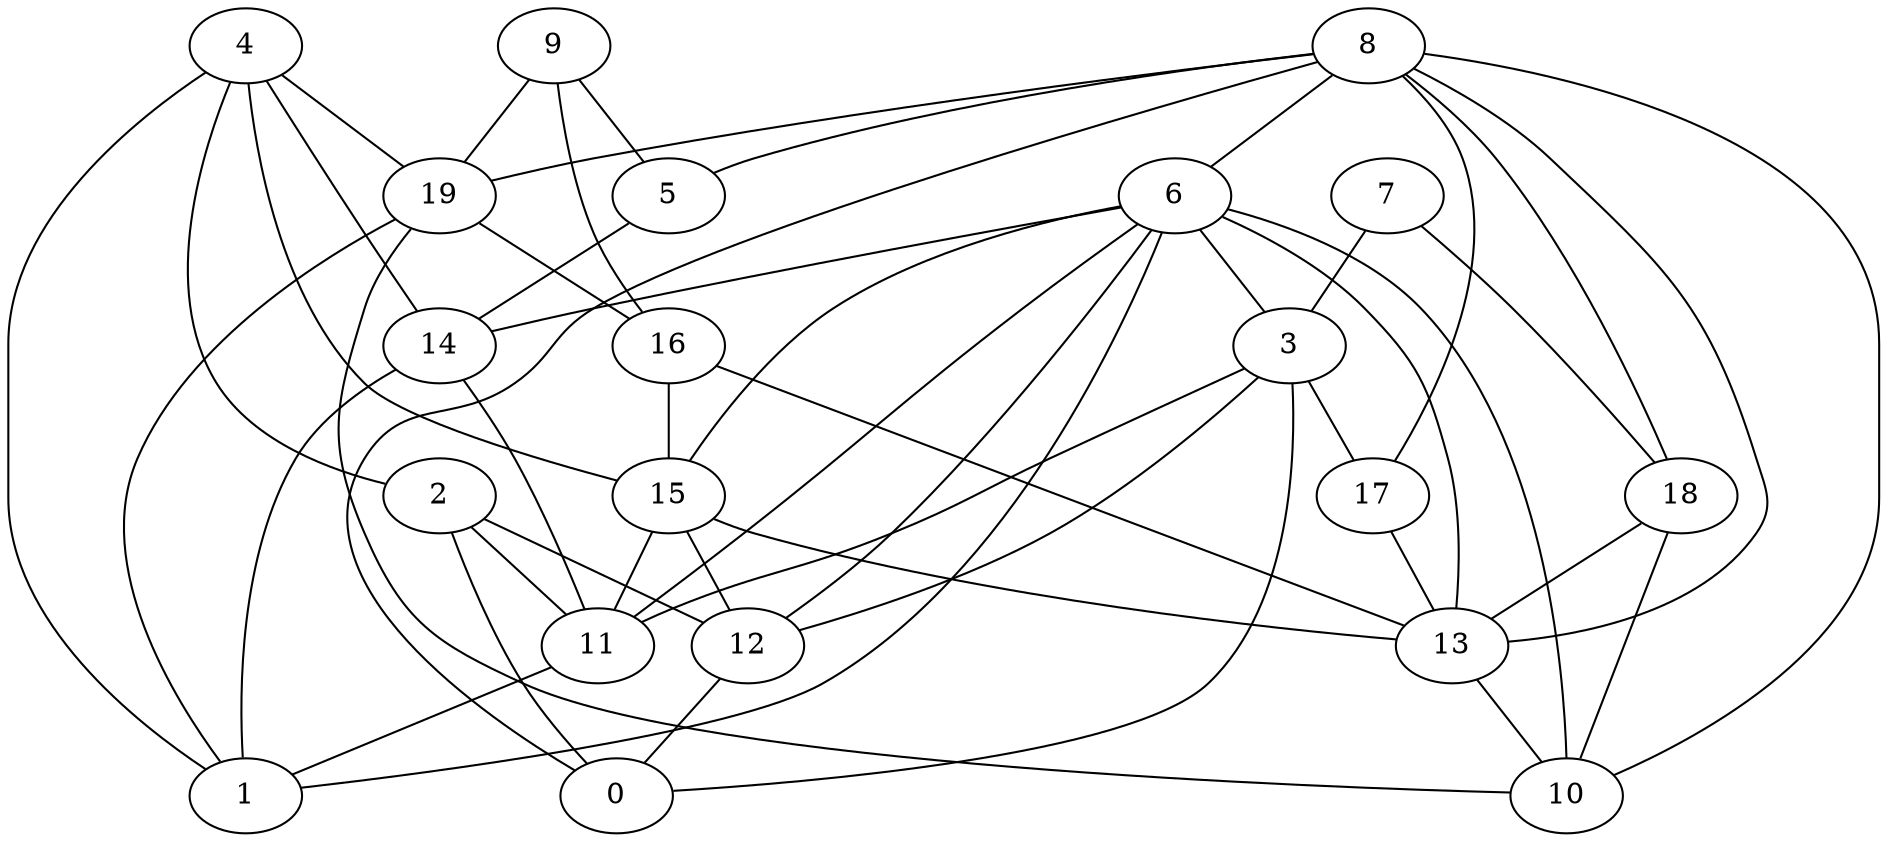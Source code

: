digraph GG_graph {

subgraph G_graph {
edge [color = black]
"4" -> "15" [dir = none]
"4" -> "19" [dir = none]
"14" -> "11" [dir = none]
"8" -> "6" [dir = none]
"8" -> "5" [dir = none]
"8" -> "13" [dir = none]
"8" -> "10" [dir = none]
"8" -> "0" [dir = none]
"8" -> "17" [dir = none]
"18" -> "10" [dir = none]
"18" -> "13" [dir = none]
"2" -> "11" [dir = none]
"2" -> "0" [dir = none]
"9" -> "16" [dir = none]
"9" -> "19" [dir = none]
"9" -> "5" [dir = none]
"3" -> "17" [dir = none]
"3" -> "0" [dir = none]
"3" -> "11" [dir = none]
"3" -> "12" [dir = none]
"16" -> "13" [dir = none]
"16" -> "15" [dir = none]
"17" -> "13" [dir = none]
"7" -> "18" [dir = none]
"7" -> "3" [dir = none]
"15" -> "11" [dir = none]
"15" -> "13" [dir = none]
"15" -> "12" [dir = none]
"13" -> "10" [dir = none]
"12" -> "0" [dir = none]
"19" -> "16" [dir = none]
"19" -> "10" [dir = none]
"19" -> "1" [dir = none]
"6" -> "1" [dir = none]
"6" -> "15" [dir = none]
"6" -> "10" [dir = none]
"6" -> "14" [dir = none]
"6" -> "11" [dir = none]
"4" -> "1" [dir = none]
"11" -> "1" [dir = none]
"6" -> "3" [dir = none]
"5" -> "14" [dir = none]
"14" -> "1" [dir = none]
"8" -> "18" [dir = none]
"8" -> "19" [dir = none]
"6" -> "13" [dir = none]
"4" -> "14" [dir = none]
"6" -> "12" [dir = none]
"4" -> "2" [dir = none]
"2" -> "12" [dir = none]
}

}
